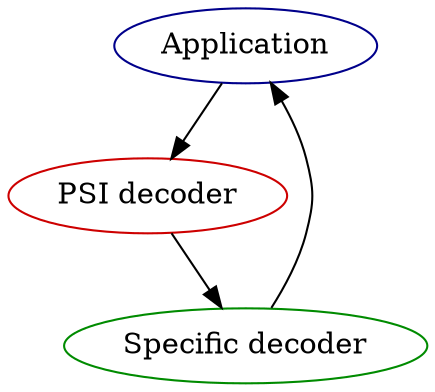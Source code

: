 digraph decoder {
  "app" [ label="Application"
          color="blue4" ];
  "psi_dec" [ label="PSI decoder"
              color="red3" ];
  "specific_dec" [ label="Specific decoder"
                   color="green4" ];

  app -> psi_dec -> specific_dec -> app
}
